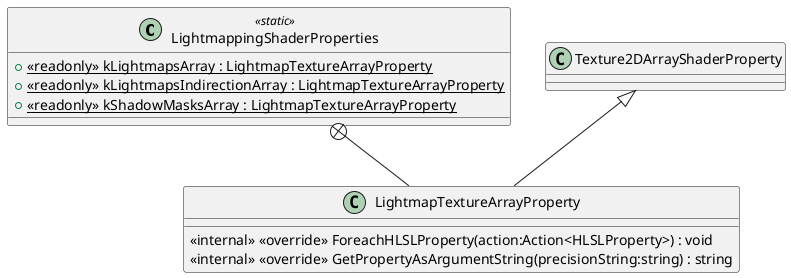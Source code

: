 @startuml
class LightmappingShaderProperties <<static>> {
    + {static} <<readonly>> kLightmapsArray : LightmapTextureArrayProperty
    + {static} <<readonly>> kLightmapsIndirectionArray : LightmapTextureArrayProperty
    + {static} <<readonly>> kShadowMasksArray : LightmapTextureArrayProperty
}
class LightmapTextureArrayProperty {
    <<internal>> <<override>> ForeachHLSLProperty(action:Action<HLSLProperty>) : void
    <<internal>> <<override>> GetPropertyAsArgumentString(precisionString:string) : string
}
LightmappingShaderProperties +-- LightmapTextureArrayProperty
Texture2DArrayShaderProperty <|-- LightmapTextureArrayProperty
@enduml
